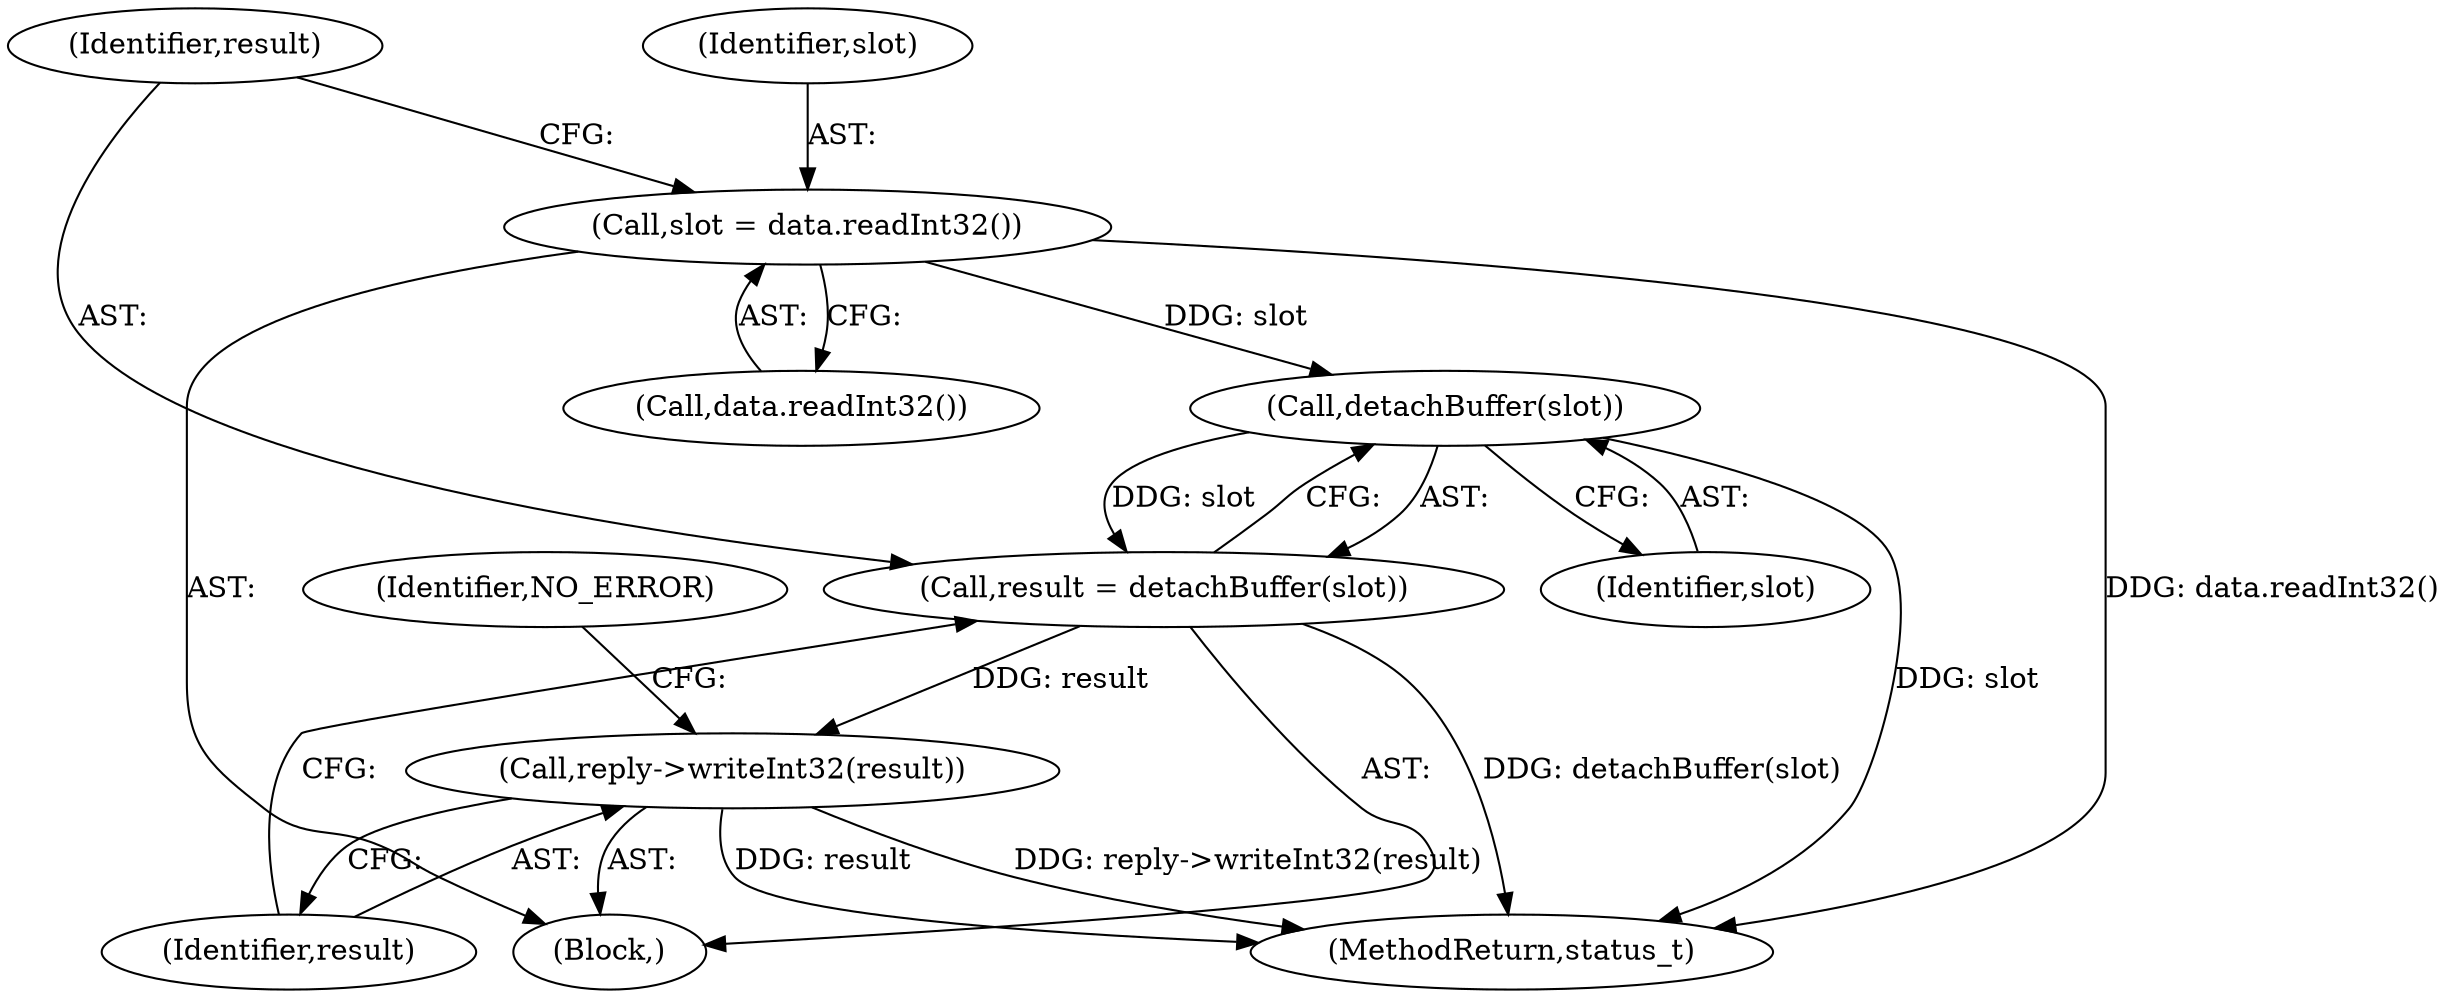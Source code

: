 digraph "0_Android_dded8fdbb700d6cc498debc69a780915bc34d755@API" {
"1000148" [label="(Call,slot = data.readInt32())"];
"1000154" [label="(Call,detachBuffer(slot))"];
"1000152" [label="(Call,result = detachBuffer(slot))"];
"1000156" [label="(Call,reply->writeInt32(result))"];
"1000152" [label="(Call,result = detachBuffer(slot))"];
"1000142" [label="(Block,)"];
"1000159" [label="(Identifier,NO_ERROR)"];
"1000149" [label="(Identifier,slot)"];
"1000150" [label="(Call,data.readInt32())"];
"1000154" [label="(Call,detachBuffer(slot))"];
"1000156" [label="(Call,reply->writeInt32(result))"];
"1000476" [label="(MethodReturn,status_t)"];
"1000157" [label="(Identifier,result)"];
"1000148" [label="(Call,slot = data.readInt32())"];
"1000153" [label="(Identifier,result)"];
"1000155" [label="(Identifier,slot)"];
"1000148" -> "1000142"  [label="AST: "];
"1000148" -> "1000150"  [label="CFG: "];
"1000149" -> "1000148"  [label="AST: "];
"1000150" -> "1000148"  [label="AST: "];
"1000153" -> "1000148"  [label="CFG: "];
"1000148" -> "1000476"  [label="DDG: data.readInt32()"];
"1000148" -> "1000154"  [label="DDG: slot"];
"1000154" -> "1000152"  [label="AST: "];
"1000154" -> "1000155"  [label="CFG: "];
"1000155" -> "1000154"  [label="AST: "];
"1000152" -> "1000154"  [label="CFG: "];
"1000154" -> "1000476"  [label="DDG: slot"];
"1000154" -> "1000152"  [label="DDG: slot"];
"1000152" -> "1000142"  [label="AST: "];
"1000153" -> "1000152"  [label="AST: "];
"1000157" -> "1000152"  [label="CFG: "];
"1000152" -> "1000476"  [label="DDG: detachBuffer(slot)"];
"1000152" -> "1000156"  [label="DDG: result"];
"1000156" -> "1000142"  [label="AST: "];
"1000156" -> "1000157"  [label="CFG: "];
"1000157" -> "1000156"  [label="AST: "];
"1000159" -> "1000156"  [label="CFG: "];
"1000156" -> "1000476"  [label="DDG: result"];
"1000156" -> "1000476"  [label="DDG: reply->writeInt32(result)"];
}
